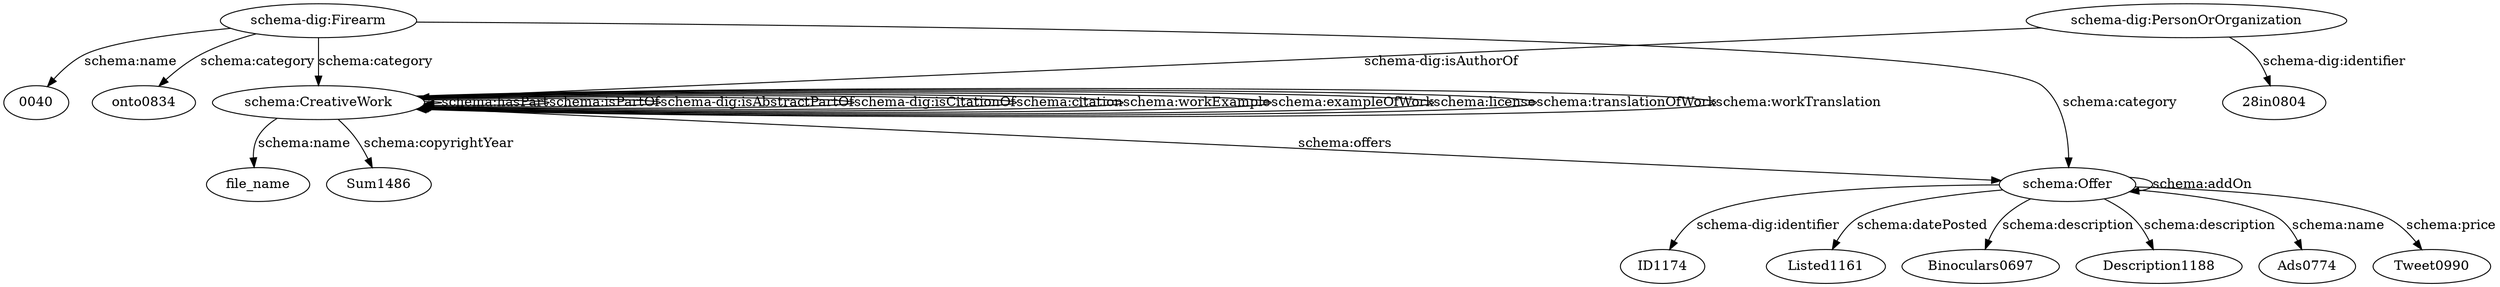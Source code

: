 digraph {
  onto0834 [type=attribute_name,label=onto0834]
  "schema-dig:Firearm1" [type=class_uri,label="schema-dig:Firearm"]
  "0040" [type=attribute_name,label="0040"]
  "28in0804" [type=attribute_name,label="28in0804"]
  "schema-dig:PersonOrOrganization1" [type=class_uri,label="schema-dig:PersonOrOrganization"]
  Sum1486 [type=attribute_name,label=Sum1486]
  "schema:CreativeWork1" [type=class_uri,label="schema:CreativeWork"]
  file_name [type=attribute_name,label=file_name]
  ID1174 [type=attribute_name,label=ID1174]
  "schema:Offer1" [type=class_uri,label="schema:Offer"]
  Listed1161 [type=attribute_name,label=Listed1161]
  Binoculars0697 [type=attribute_name,label=Binoculars0697]
  Description1188 [type=attribute_name,label=Description1188]
  Ads0774 [type=attribute_name,label=Ads0774]
  Tweet0990 [type=attribute_name,label=Tweet0990]
  "schema-dig:Firearm1" -> onto0834 [label="schema:category",type=st_property_uri]
  "schema-dig:Firearm1" -> "0040" [label="schema:name",type=st_property_uri]
  "schema-dig:PersonOrOrganization1" -> "28in0804" [label="schema-dig:identifier",type=st_property_uri]
  "schema:CreativeWork1" -> Sum1486 [label="schema:copyrightYear",type=st_property_uri]
  "schema:CreativeWork1" -> file_name [label="schema:name",type=st_property_uri]
  "schema:Offer1" -> ID1174 [label="schema-dig:identifier",type=st_property_uri]
  "schema:Offer1" -> Listed1161 [label="schema:datePosted",type=st_property_uri]
  "schema:Offer1" -> Binoculars0697 [label="schema:description",type=st_property_uri]
  "schema:Offer1" -> Description1188 [label="schema:description",type=st_property_uri]
  "schema:Offer1" -> Ads0774 [label="schema:name",type=st_property_uri]
  "schema:Offer1" -> Tweet0990 [label="schema:price",type=st_property_uri]
  "schema-dig:PersonOrOrganization1" -> "schema:CreativeWork1" [label="schema-dig:isAuthorOf",type=direct_property_uri,weight=1]
  "schema:CreativeWork1" -> "schema:CreativeWork1" [label="schema:hasPart",type=direct_property_uri,weight=1]
  "schema:CreativeWork1" -> "schema:CreativeWork1" [label="schema:isPartOf",type=direct_property_uri,weight=1]
  "schema:CreativeWork1" -> "schema:CreativeWork1" [label="schema-dig:isAbstractPartOf",type=direct_property_uri,weight=1]
  "schema:CreativeWork1" -> "schema:CreativeWork1" [label="schema-dig:isCitationOf",type=direct_property_uri,weight=1]
  "schema:CreativeWork1" -> "schema:CreativeWork1" [label="schema:citation",type=direct_property_uri,weight=1]
  "schema:CreativeWork1" -> "schema:CreativeWork1" [label="schema:workExample",type=direct_property_uri,weight=1]
  "schema:CreativeWork1" -> "schema:CreativeWork1" [label="schema:exampleOfWork",type=direct_property_uri,weight=1]
  "schema:CreativeWork1" -> "schema:CreativeWork1" [label="schema:license",type=direct_property_uri,weight=1]
  "schema:CreativeWork1" -> "schema:CreativeWork1" [label="schema:translationOfWork",type=direct_property_uri,weight=1]
  "schema:CreativeWork1" -> "schema:CreativeWork1" [label="schema:workTranslation",type=direct_property_uri,weight=1]
  "schema:CreativeWork1" -> "schema:Offer1" [label="schema:offers",type=direct_property_uri,weight=1]
  "schema:Offer1" -> "schema:Offer1" [label="schema:addOn",type=direct_property_uri,weight=1]
  "schema-dig:Firearm1" -> "schema:CreativeWork1" [label="schema:category",type=inherited,weight=4]
  "schema-dig:Firearm1" -> "schema:Offer1" [label="schema:category",type=inherited,weight=4]
}
